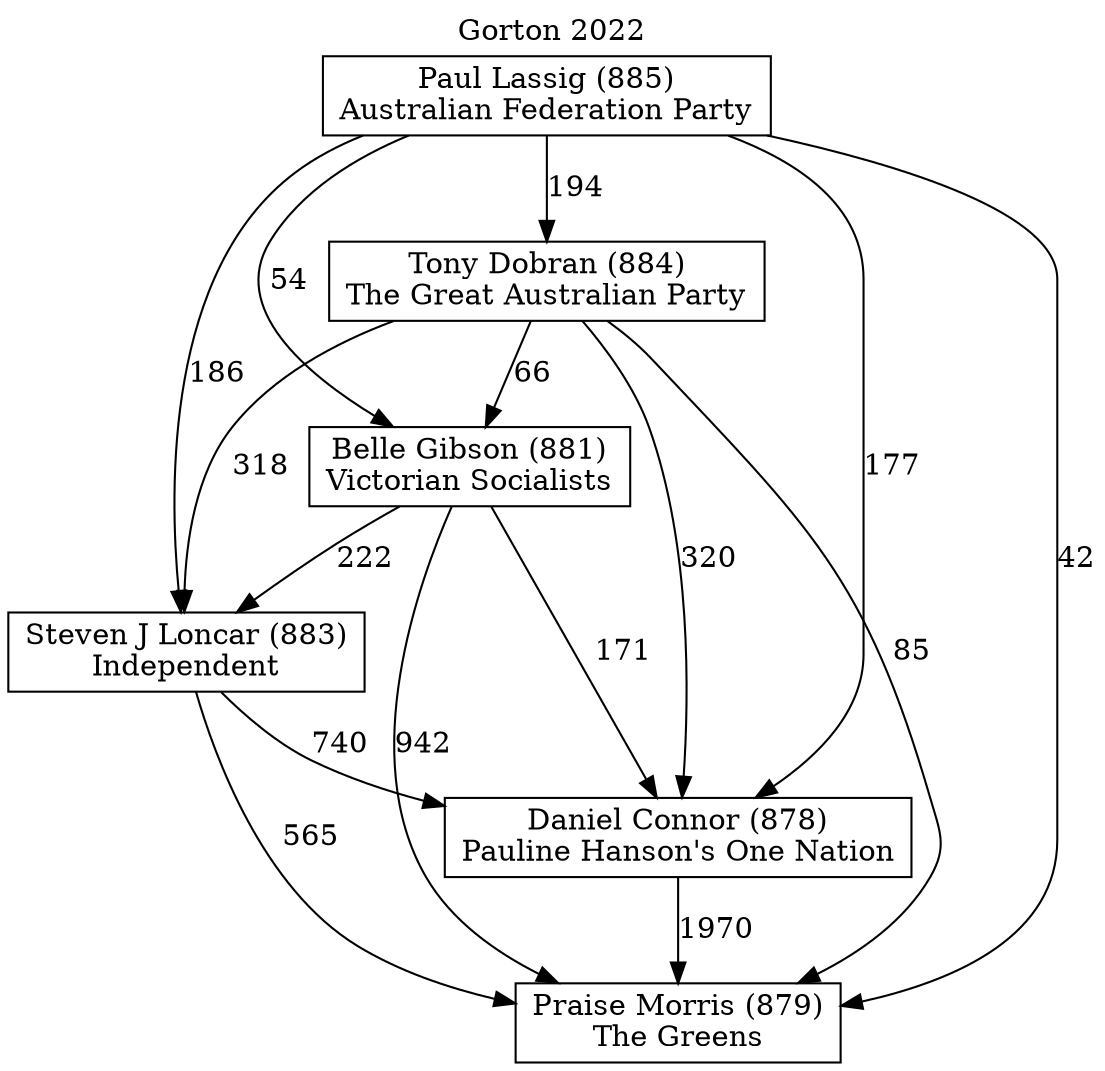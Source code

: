 // House preference flow
digraph "Praise Morris (879)_Gorton_2022" {
	graph [label="Gorton 2022" labelloc=t mclimit=10]
	node [shape=box]
	"Steven J Loncar (883)" [label="Steven J Loncar (883)
Independent"]
	"Belle Gibson (881)" [label="Belle Gibson (881)
Victorian Socialists"]
	"Praise Morris (879)" [label="Praise Morris (879)
The Greens"]
	"Paul Lassig (885)" [label="Paul Lassig (885)
Australian Federation Party"]
	"Tony Dobran (884)" [label="Tony Dobran (884)
The Great Australian Party"]
	"Daniel Connor (878)" [label="Daniel Connor (878)
Pauline Hanson's One Nation"]
	"Paul Lassig (885)" -> "Praise Morris (879)" [label=42]
	"Tony Dobran (884)" -> "Steven J Loncar (883)" [label=318]
	"Paul Lassig (885)" -> "Belle Gibson (881)" [label=54]
	"Steven J Loncar (883)" -> "Praise Morris (879)" [label=565]
	"Belle Gibson (881)" -> "Praise Morris (879)" [label=942]
	"Tony Dobran (884)" -> "Praise Morris (879)" [label=85]
	"Paul Lassig (885)" -> "Daniel Connor (878)" [label=177]
	"Tony Dobran (884)" -> "Daniel Connor (878)" [label=320]
	"Steven J Loncar (883)" -> "Daniel Connor (878)" [label=740]
	"Paul Lassig (885)" -> "Tony Dobran (884)" [label=194]
	"Belle Gibson (881)" -> "Daniel Connor (878)" [label=171]
	"Tony Dobran (884)" -> "Belle Gibson (881)" [label=66]
	"Daniel Connor (878)" -> "Praise Morris (879)" [label=1970]
	"Belle Gibson (881)" -> "Steven J Loncar (883)" [label=222]
	"Paul Lassig (885)" -> "Steven J Loncar (883)" [label=186]
}
